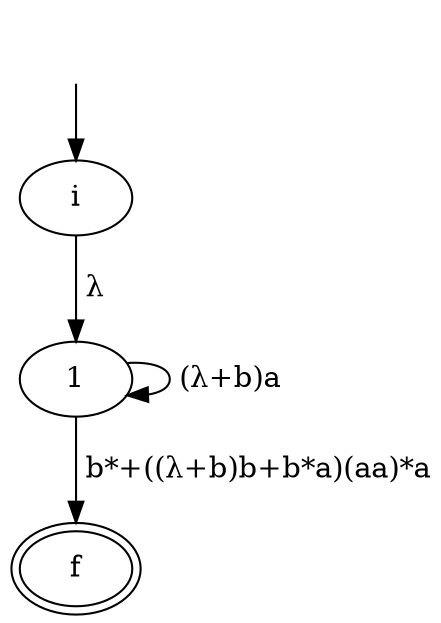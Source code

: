 digraph "AFER" {
    _nil0 [style="invis"]
    _nil0 -> i [label=""]
    i -> 1 [label=" λ"]
    1 -> 1 [label=" (λ+b)a"]
    1 -> f [label=" b*+((λ+b)b+b*a)(aa)*a"]
    f [peripheries=2]
}
